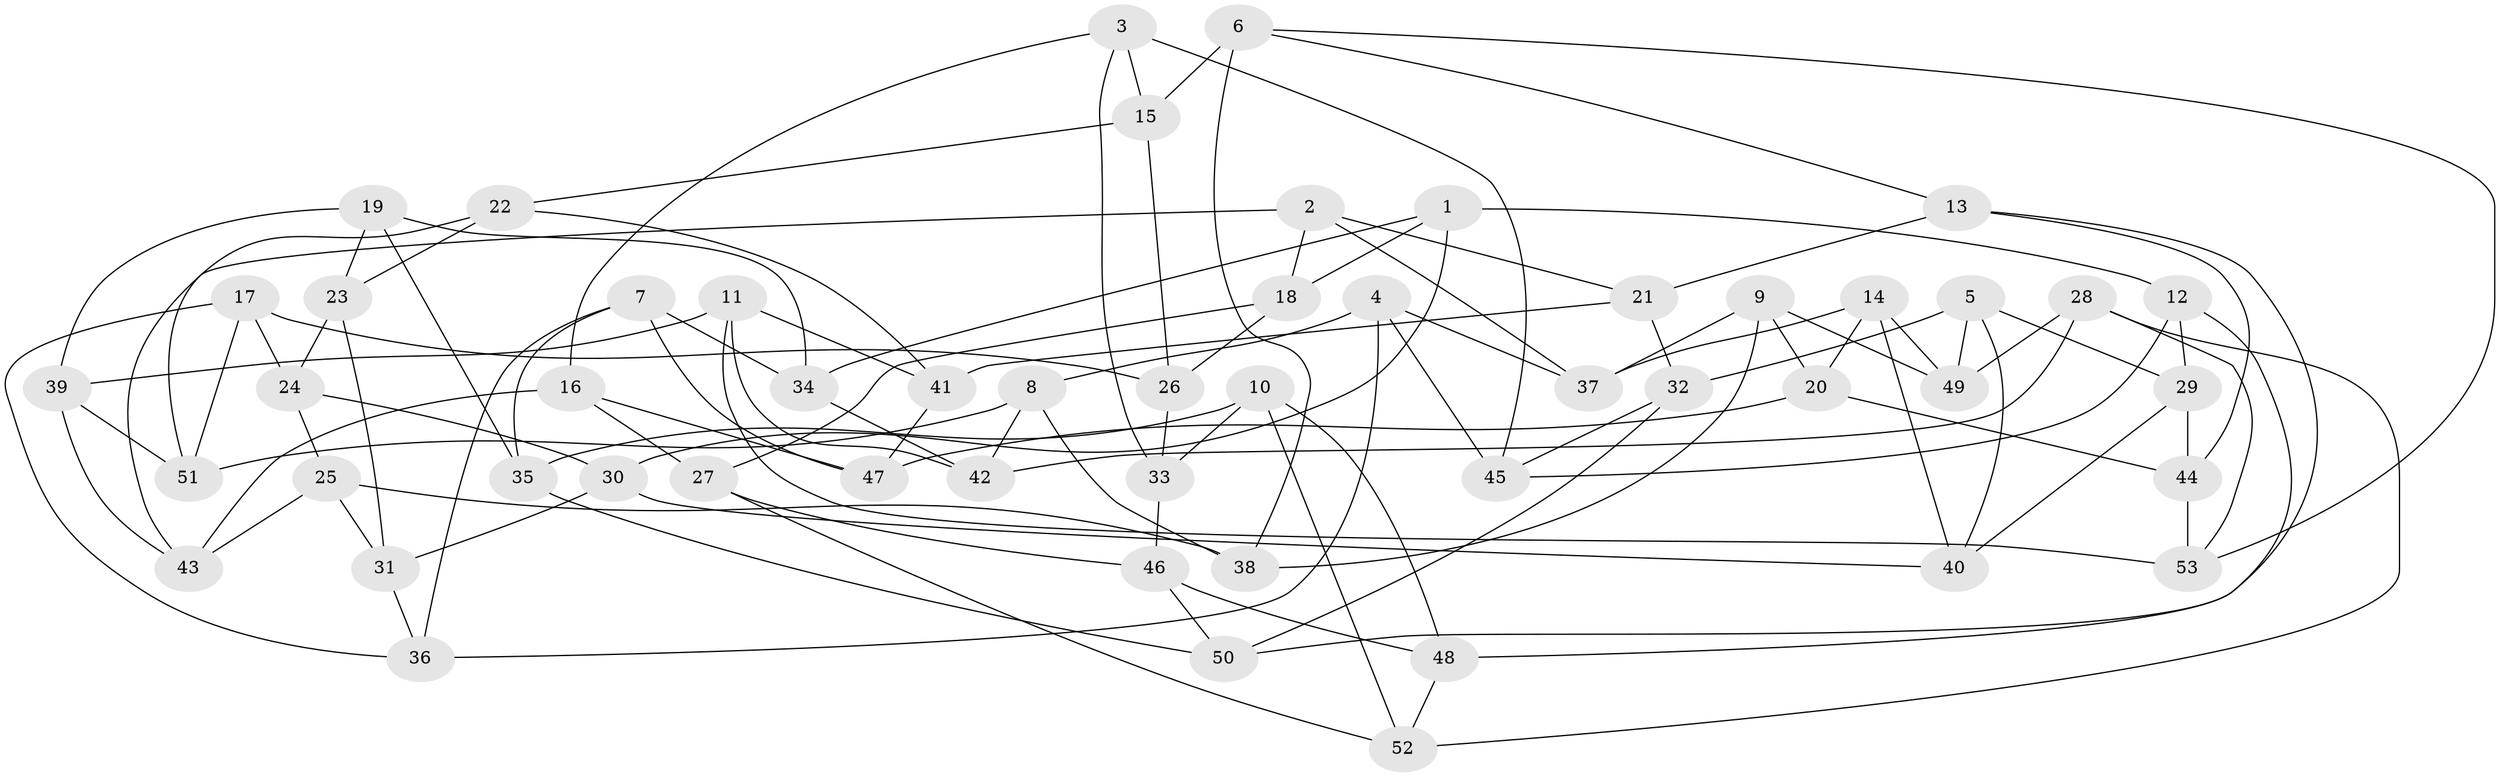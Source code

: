 // coarse degree distribution, {4: 0.2, 6: 0.6666666666666666, 5: 0.1, 3: 0.03333333333333333}
// Generated by graph-tools (version 1.1) at 2025/42/03/06/25 10:42:19]
// undirected, 53 vertices, 106 edges
graph export_dot {
graph [start="1"]
  node [color=gray90,style=filled];
  1;
  2;
  3;
  4;
  5;
  6;
  7;
  8;
  9;
  10;
  11;
  12;
  13;
  14;
  15;
  16;
  17;
  18;
  19;
  20;
  21;
  22;
  23;
  24;
  25;
  26;
  27;
  28;
  29;
  30;
  31;
  32;
  33;
  34;
  35;
  36;
  37;
  38;
  39;
  40;
  41;
  42;
  43;
  44;
  45;
  46;
  47;
  48;
  49;
  50;
  51;
  52;
  53;
  1 -- 34;
  1 -- 12;
  1 -- 18;
  1 -- 30;
  2 -- 21;
  2 -- 18;
  2 -- 51;
  2 -- 37;
  3 -- 45;
  3 -- 15;
  3 -- 16;
  3 -- 33;
  4 -- 8;
  4 -- 37;
  4 -- 45;
  4 -- 36;
  5 -- 49;
  5 -- 32;
  5 -- 40;
  5 -- 29;
  6 -- 15;
  6 -- 13;
  6 -- 38;
  6 -- 53;
  7 -- 34;
  7 -- 35;
  7 -- 47;
  7 -- 36;
  8 -- 38;
  8 -- 51;
  8 -- 42;
  9 -- 38;
  9 -- 20;
  9 -- 37;
  9 -- 49;
  10 -- 48;
  10 -- 52;
  10 -- 33;
  10 -- 35;
  11 -- 53;
  11 -- 41;
  11 -- 42;
  11 -- 39;
  12 -- 29;
  12 -- 45;
  12 -- 48;
  13 -- 50;
  13 -- 44;
  13 -- 21;
  14 -- 37;
  14 -- 40;
  14 -- 49;
  14 -- 20;
  15 -- 22;
  15 -- 26;
  16 -- 43;
  16 -- 27;
  16 -- 47;
  17 -- 36;
  17 -- 26;
  17 -- 51;
  17 -- 24;
  18 -- 26;
  18 -- 27;
  19 -- 39;
  19 -- 34;
  19 -- 35;
  19 -- 23;
  20 -- 47;
  20 -- 44;
  21 -- 41;
  21 -- 32;
  22 -- 41;
  22 -- 43;
  22 -- 23;
  23 -- 24;
  23 -- 31;
  24 -- 25;
  24 -- 30;
  25 -- 31;
  25 -- 38;
  25 -- 43;
  26 -- 33;
  27 -- 46;
  27 -- 52;
  28 -- 49;
  28 -- 42;
  28 -- 53;
  28 -- 52;
  29 -- 44;
  29 -- 40;
  30 -- 31;
  30 -- 40;
  31 -- 36;
  32 -- 45;
  32 -- 50;
  33 -- 46;
  34 -- 42;
  35 -- 50;
  39 -- 43;
  39 -- 51;
  41 -- 47;
  44 -- 53;
  46 -- 50;
  46 -- 48;
  48 -- 52;
}
